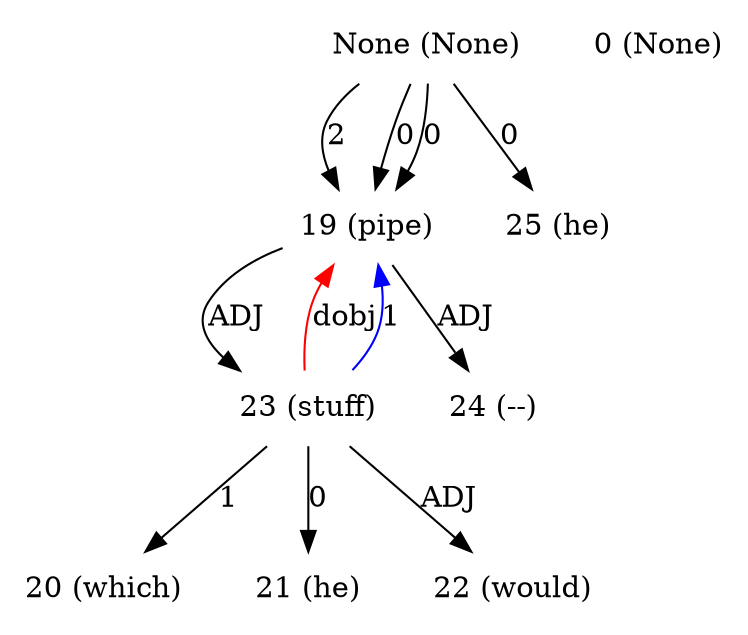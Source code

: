 digraph G{
edge [dir=forward]
node [shape=plaintext]

None [label="None (None)"]
None -> 19 [label="2"]
None [label="None (None)"]
None -> 19 [label="0"]
None [label="None (None)"]
None -> 19 [label="0"]
None [label="None (None)"]
None -> 25 [label="0"]
0 [label="0 (None)"]
19 [label="19 (pipe)"]
19 -> 23 [label="ADJ"]
19 -> 24 [label="ADJ"]
23 -> 19 [label="dobj", color="red"]
20 [label="20 (which)"]
21 [label="21 (he)"]
22 [label="22 (would)"]
23 [label="23 (stuff)"]
23 -> 20 [label="1"]
23 -> 19 [label="1", color="blue"]
23 -> 21 [label="0"]
23 -> 22 [label="ADJ"]
24 [label="24 (--)"]
25 [label="25 (he)"]
}
